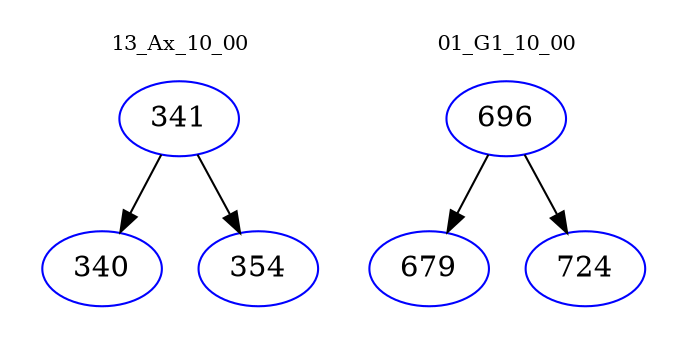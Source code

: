 digraph{
subgraph cluster_0 {
color = white
label = "13_Ax_10_00";
fontsize=10;
T0_341 [label="341", color="blue"]
T0_341 -> T0_340 [color="black"]
T0_340 [label="340", color="blue"]
T0_341 -> T0_354 [color="black"]
T0_354 [label="354", color="blue"]
}
subgraph cluster_1 {
color = white
label = "01_G1_10_00";
fontsize=10;
T1_696 [label="696", color="blue"]
T1_696 -> T1_679 [color="black"]
T1_679 [label="679", color="blue"]
T1_696 -> T1_724 [color="black"]
T1_724 [label="724", color="blue"]
}
}
